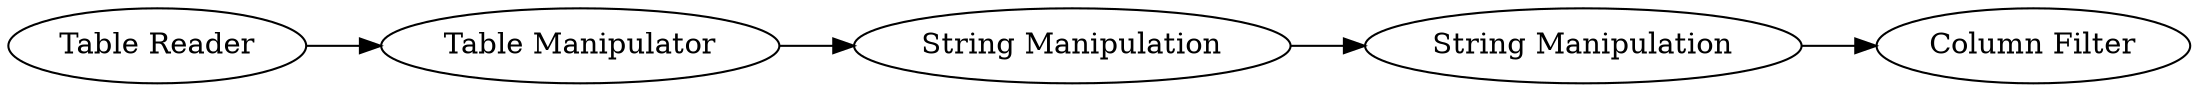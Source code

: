 digraph {
	2 -> 3
	6 -> 2
	3 -> 4
	4 -> 5
	5 [label="Column Filter"]
	4 [label="String Manipulation"]
	6 [label="Table Reader"]
	3 [label="String Manipulation"]
	2 [label="Table Manipulator"]
	rankdir=LR
}
